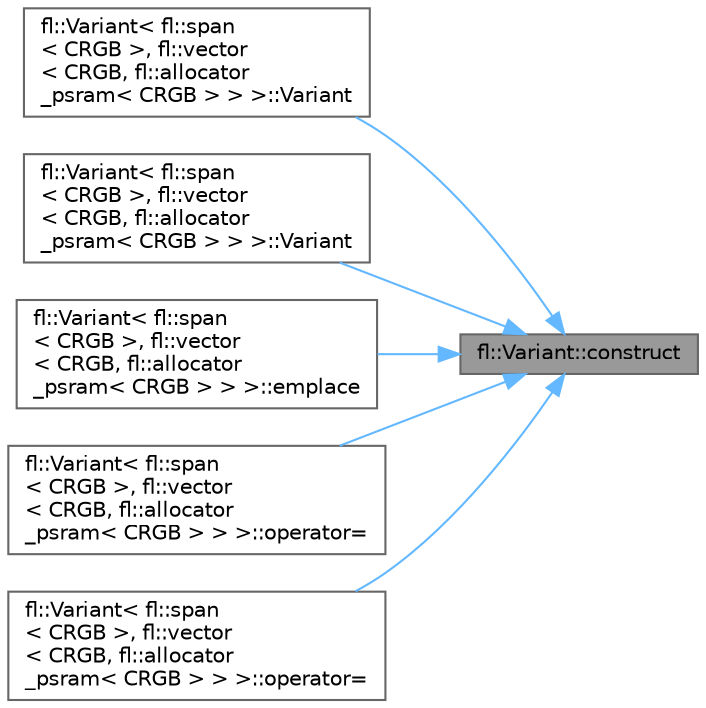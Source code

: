 digraph "fl::Variant::construct"
{
 // INTERACTIVE_SVG=YES
 // LATEX_PDF_SIZE
  bgcolor="transparent";
  edge [fontname=Helvetica,fontsize=10,labelfontname=Helvetica,labelfontsize=10];
  node [fontname=Helvetica,fontsize=10,shape=box,height=0.2,width=0.4];
  rankdir="RL";
  Node1 [id="Node000001",label="fl::Variant::construct",height=0.2,width=0.4,color="gray40", fillcolor="grey60", style="filled", fontcolor="black",tooltip=" "];
  Node1 -> Node2 [id="edge1_Node000001_Node000002",dir="back",color="steelblue1",style="solid",tooltip=" "];
  Node2 [id="Node000002",label="fl::Variant\< fl::span\l\< CRGB \>, fl::vector\l\< CRGB, fl::allocator\l_psram\< CRGB \> \> \>::Variant",height=0.2,width=0.4,color="grey40", fillcolor="white", style="filled",URL="$de/d60/classfl_1_1_variant_a193890df9c4ba24b63c01ec4941fce48.html#a193890df9c4ba24b63c01ec4941fce48",tooltip=" "];
  Node1 -> Node3 [id="edge2_Node000001_Node000003",dir="back",color="steelblue1",style="solid",tooltip=" "];
  Node3 [id="Node000003",label="fl::Variant\< fl::span\l\< CRGB \>, fl::vector\l\< CRGB, fl::allocator\l_psram\< CRGB \> \> \>::Variant",height=0.2,width=0.4,color="grey40", fillcolor="white", style="filled",URL="$de/d60/classfl_1_1_variant_a9d3ebcb84be939fa6eebcf474e665ac4.html#a9d3ebcb84be939fa6eebcf474e665ac4",tooltip=" "];
  Node1 -> Node4 [id="edge3_Node000001_Node000004",dir="back",color="steelblue1",style="solid",tooltip=" "];
  Node4 [id="Node000004",label="fl::Variant\< fl::span\l\< CRGB \>, fl::vector\l\< CRGB, fl::allocator\l_psram\< CRGB \> \> \>::emplace",height=0.2,width=0.4,color="grey40", fillcolor="white", style="filled",URL="$de/d60/classfl_1_1_variant_a963b578760fe3039e40474218606793c.html#a963b578760fe3039e40474218606793c",tooltip=" "];
  Node1 -> Node5 [id="edge4_Node000001_Node000005",dir="back",color="steelblue1",style="solid",tooltip=" "];
  Node5 [id="Node000005",label="fl::Variant\< fl::span\l\< CRGB \>, fl::vector\l\< CRGB, fl::allocator\l_psram\< CRGB \> \> \>::operator=",height=0.2,width=0.4,color="grey40", fillcolor="white", style="filled",URL="$de/d60/classfl_1_1_variant_a1f7f1a6521a1df1b8350cbde9e370a10.html#a1f7f1a6521a1df1b8350cbde9e370a10",tooltip=" "];
  Node1 -> Node6 [id="edge5_Node000001_Node000006",dir="back",color="steelblue1",style="solid",tooltip=" "];
  Node6 [id="Node000006",label="fl::Variant\< fl::span\l\< CRGB \>, fl::vector\l\< CRGB, fl::allocator\l_psram\< CRGB \> \> \>::operator=",height=0.2,width=0.4,color="grey40", fillcolor="white", style="filled",URL="$de/d60/classfl_1_1_variant_aab0674aec33dae97035d76ea05fd4f52.html#aab0674aec33dae97035d76ea05fd4f52",tooltip=" "];
}

